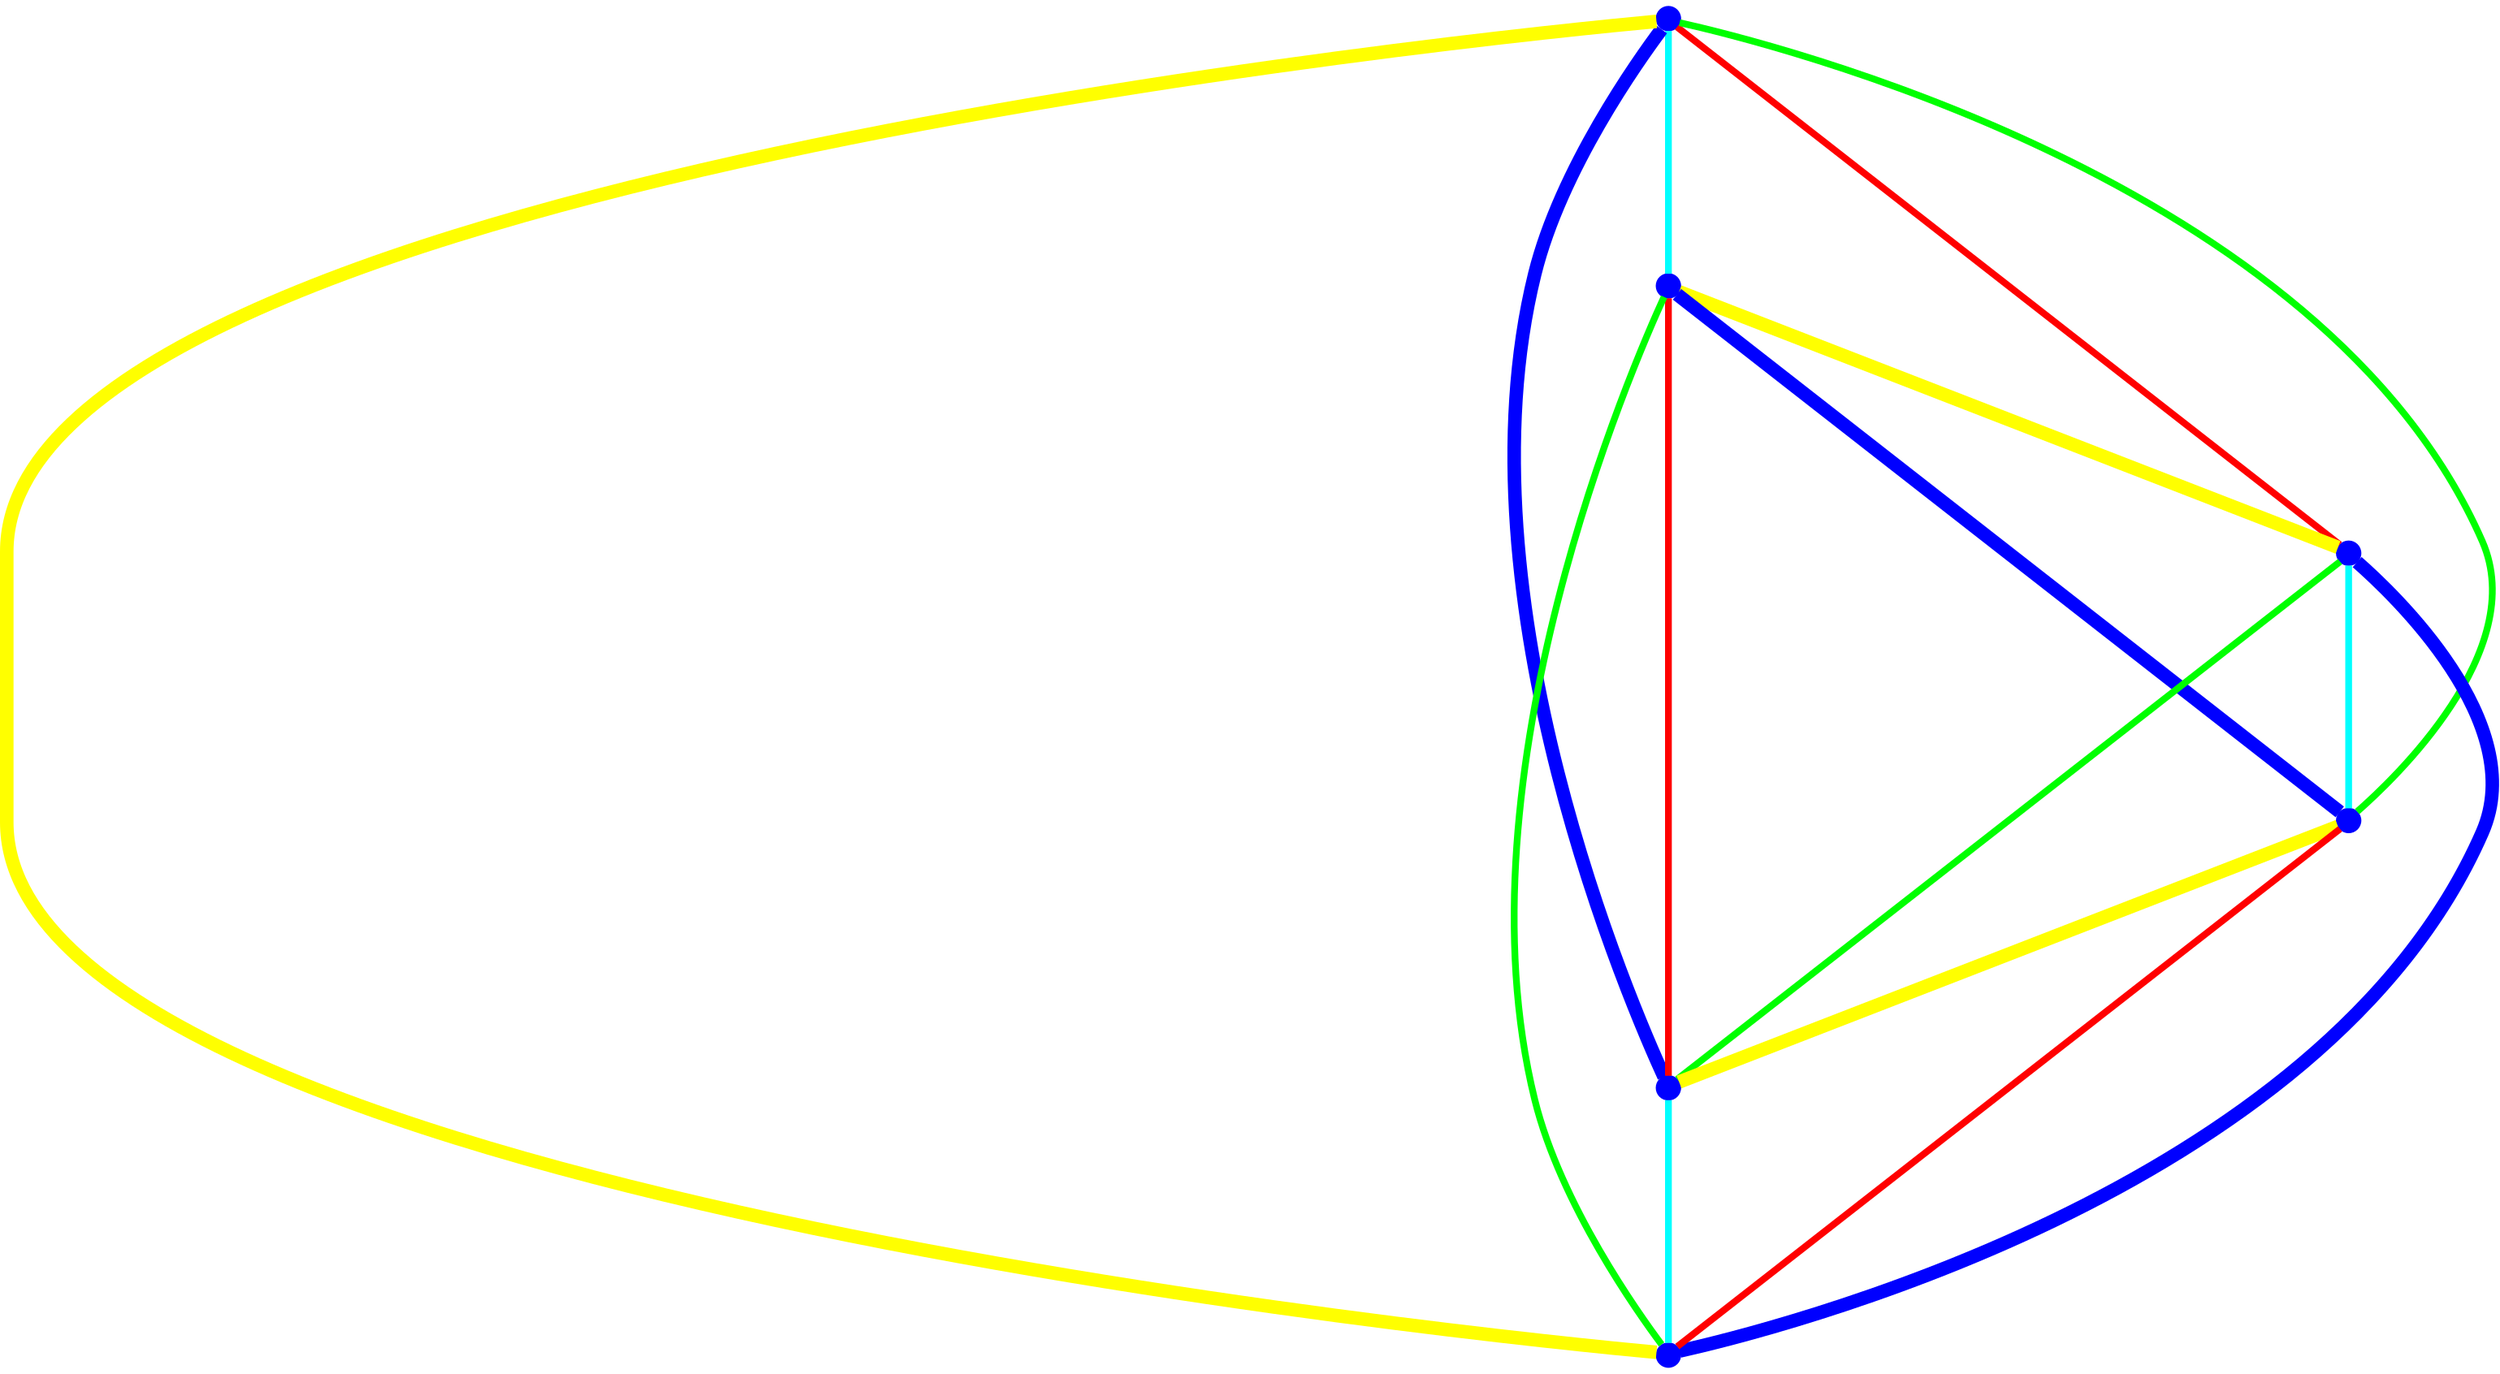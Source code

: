 graph {
ranksep=2
nodesep=2
node [label="" shape=circle style=filled fixedsize=true color=blue fillcolor=blue width=0.2];
"1" -- "2" [style="solid",penwidth="4",color="cyan"];
"1" -- "3" [style="solid",penwidth="4",color="red"];
"1" -- "4" [style="solid",penwidth="4",color="green"];
"1" -- "5" [style="solid",penwidth="8",color="blue"];
"1" -- "6" [style="solid",penwidth="8",color="yellow"];
"2" -- "3" [style="solid",penwidth="8",color="yellow"];
"2" -- "4" [style="solid",penwidth="8",color="blue"];
"2" -- "5" [style="solid",penwidth="4",color="red"];
"2" -- "6" [style="solid",penwidth="4",color="green"];
"3" -- "4" [style="solid",penwidth="4",color="cyan"];
"3" -- "5" [style="solid",penwidth="4",color="green"];
"3" -- "6" [style="solid",penwidth="8",color="blue"];
"4" -- "5" [style="solid",penwidth="8",color="yellow"];
"4" -- "6" [style="solid",penwidth="4",color="red"];
"5" -- "6" [style="solid",penwidth="4",color="cyan"];
}

